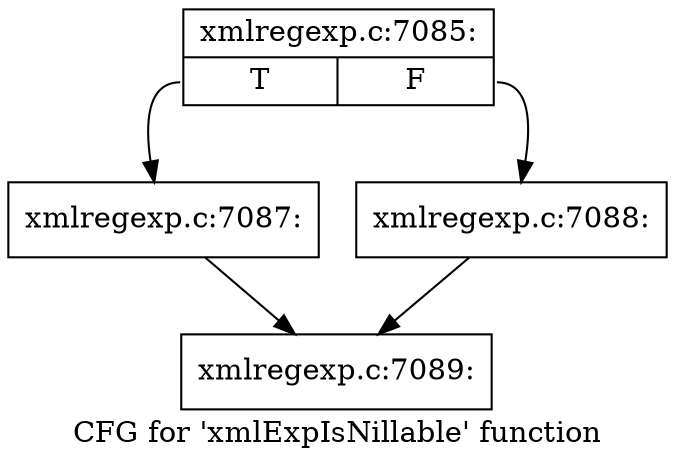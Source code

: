 digraph "CFG for 'xmlExpIsNillable' function" {
	label="CFG for 'xmlExpIsNillable' function";

	Node0x563d9d685c00 [shape=record,label="{xmlregexp.c:7085:|{<s0>T|<s1>F}}"];
	Node0x563d9d685c00:s0 -> Node0x563d9d687660;
	Node0x563d9d685c00:s1 -> Node0x563d9d687ab0;
	Node0x563d9d687660 [shape=record,label="{xmlregexp.c:7087:}"];
	Node0x563d9d687660 -> Node0x563d9d685e70;
	Node0x563d9d687ab0 [shape=record,label="{xmlregexp.c:7088:}"];
	Node0x563d9d687ab0 -> Node0x563d9d685e70;
	Node0x563d9d685e70 [shape=record,label="{xmlregexp.c:7089:}"];
}
